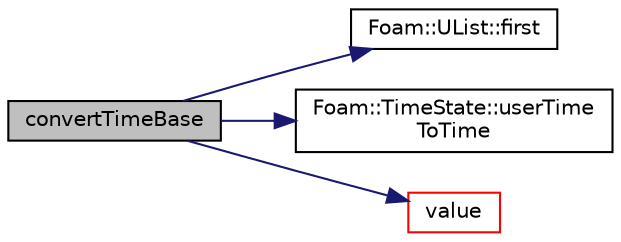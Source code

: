 digraph "convertTimeBase"
{
  bgcolor="transparent";
  edge [fontname="Helvetica",fontsize="10",labelfontname="Helvetica",labelfontsize="10"];
  node [fontname="Helvetica",fontsize="10",shape=record];
  rankdir="LR";
  Node1807 [label="convertTimeBase",height=0.2,width=0.4,color="black", fillcolor="grey75", style="filled", fontcolor="black"];
  Node1807 -> Node1808 [color="midnightblue",fontsize="10",style="solid",fontname="Helvetica"];
  Node1808 [label="Foam::UList::first",height=0.2,width=0.4,color="black",URL="$a26837.html#a1c9828bc3de9502754d944c95a2ce0d9",tooltip="Return the first element of the list. "];
  Node1807 -> Node1809 [color="midnightblue",fontsize="10",style="solid",fontname="Helvetica"];
  Node1809 [label="Foam::TimeState::userTime\lToTime",height=0.2,width=0.4,color="black",URL="$a27469.html#a4424676d00ead6c6a8ceb602d50fb6b8",tooltip="Convert the user-time (e.g. CA deg) to real-time (s). "];
  Node1807 -> Node1810 [color="midnightblue",fontsize="10",style="solid",fontname="Helvetica"];
  Node1810 [label="value",height=0.2,width=0.4,color="red",URL="$a28833.html#ac11ed92391589b8953835586fa3cca8c",tooltip="Return Table value. "];
}
